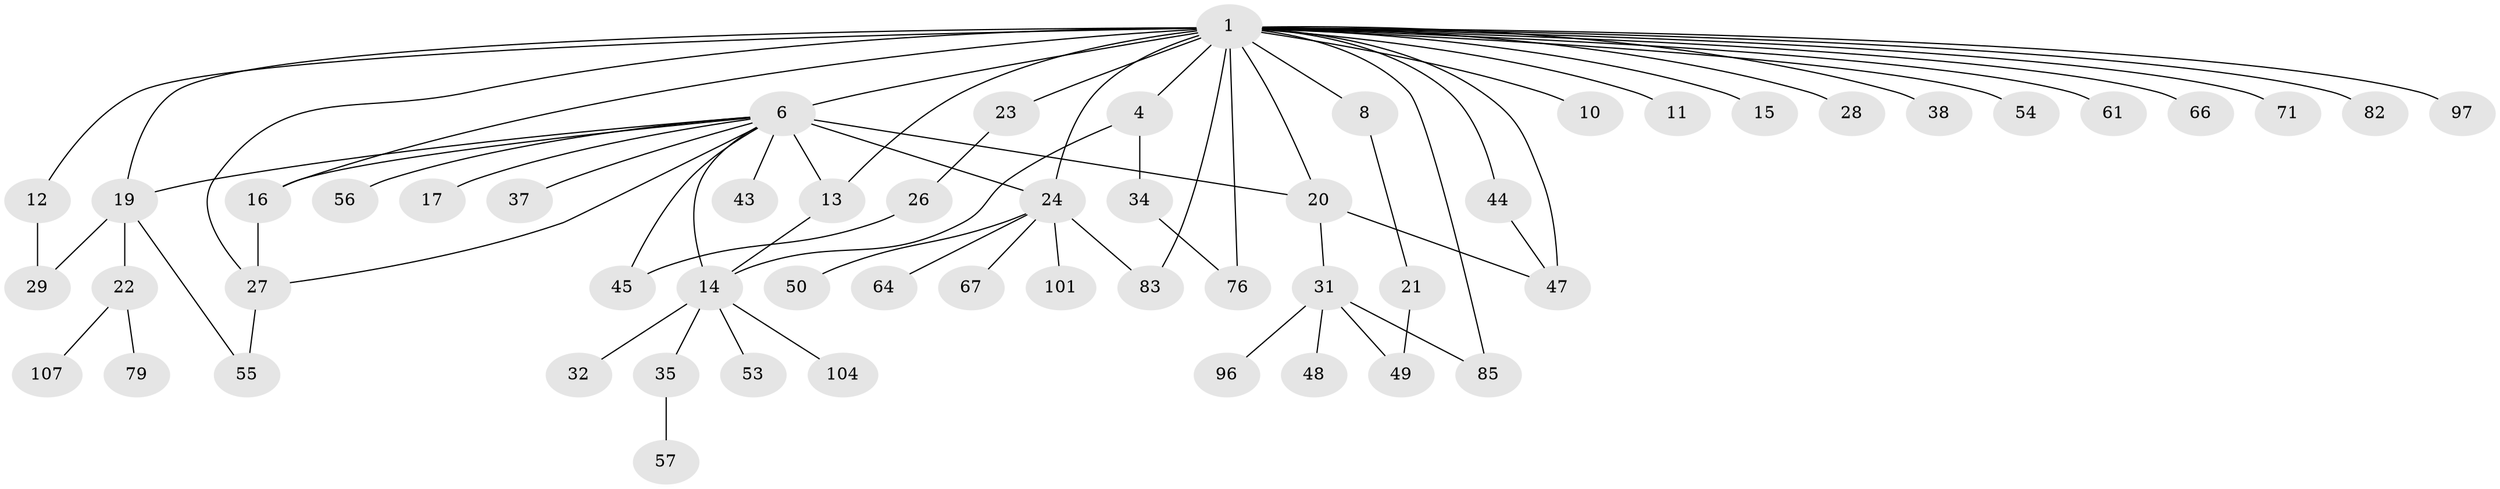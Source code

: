 // original degree distribution, {5: 0.045454545454545456, 19: 0.00909090909090909, 15: 0.00909090909090909, 4: 0.045454545454545456, 18: 0.00909090909090909, 9: 0.01818181818181818, 1: 0.45454545454545453, 2: 0.2636363636363636, 13: 0.00909090909090909, 6: 0.01818181818181818, 8: 0.00909090909090909, 3: 0.10909090909090909}
// Generated by graph-tools (version 1.1) at 2025/14/03/09/25 04:14:37]
// undirected, 55 vertices, 72 edges
graph export_dot {
graph [start="1"]
  node [color=gray90,style=filled];
  1 [super="+3+41+2"];
  4 [super="+62"];
  6 [super="+9+51+33+39"];
  8;
  10;
  11;
  12;
  13 [super="+106"];
  14 [super="+18"];
  15;
  16 [super="+25"];
  17;
  19 [super="+105+74+95+68+52+30"];
  20 [super="+42+88"];
  21 [super="+72"];
  22;
  23;
  24;
  26;
  27 [super="+40"];
  28;
  29;
  31;
  32;
  34;
  35;
  37;
  38;
  43;
  44;
  45;
  47 [super="+63+70+91"];
  48;
  49;
  50;
  53;
  54 [super="+84"];
  55;
  56;
  57;
  61;
  64;
  66;
  67 [super="+90"];
  71;
  76 [super="+100"];
  79;
  82;
  83 [super="+99"];
  85;
  96;
  97;
  101;
  104;
  107;
  1 -- 23 [weight=2];
  1 -- 66;
  1 -- 6 [weight=5];
  1 -- 38;
  1 -- 71;
  1 -- 11;
  1 -- 16 [weight=2];
  1 -- 19 [weight=2];
  1 -- 83 [weight=2];
  1 -- 85;
  1 -- 54 [weight=2];
  1 -- 47 [weight=2];
  1 -- 4;
  1 -- 8;
  1 -- 10;
  1 -- 12;
  1 -- 13;
  1 -- 76;
  1 -- 15 [weight=2];
  1 -- 82;
  1 -- 20;
  1 -- 24 [weight=3];
  1 -- 27;
  1 -- 28;
  1 -- 97;
  1 -- 44;
  1 -- 61;
  4 -- 14;
  4 -- 34;
  6 -- 17;
  6 -- 43;
  6 -- 45;
  6 -- 37;
  6 -- 13;
  6 -- 14;
  6 -- 19;
  6 -- 20 [weight=2];
  6 -- 24;
  6 -- 56;
  6 -- 27;
  6 -- 16;
  8 -- 21;
  12 -- 29;
  13 -- 14;
  14 -- 35;
  14 -- 104;
  14 -- 32;
  14 -- 53;
  16 -- 27;
  19 -- 22;
  19 -- 55;
  19 -- 29;
  20 -- 31;
  20 -- 47;
  21 -- 49;
  22 -- 79;
  22 -- 107;
  23 -- 26;
  24 -- 50;
  24 -- 64;
  24 -- 67;
  24 -- 83;
  24 -- 101;
  26 -- 45;
  27 -- 55;
  31 -- 48;
  31 -- 49;
  31 -- 85;
  31 -- 96;
  34 -- 76;
  35 -- 57;
  44 -- 47;
}
